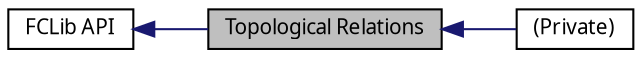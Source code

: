 digraph structs
{
  edge [fontname="FreeSans.ttf",fontsize=8,labelfontname="FreeSans.ttf",labelfontsize=8];
  node [fontname="FreeSans.ttf",fontsize=10,shape=record];
rankdir=LR;
  Node0 [label="Topological Relations",height=0.2,width=0.4,color="black", fillcolor="grey75", style="filled" fontcolor="black"];
  Node2 [label="(Private)",height=0.2,width=0.4,color="black", fillcolor="white", style="filled",URL="$group__PrivateTopologyRelations.html"];
  Node1 [label="FCLib API",height=0.2,width=0.4,color="black", fillcolor="white", style="filled",URL="$group__API.html"];
  Node1->Node0 [shape=plaintext, color="midnightblue", dir="back", style="solid"];
  Node0->Node2 [shape=plaintext, color="midnightblue", dir="back", style="solid"];
}
